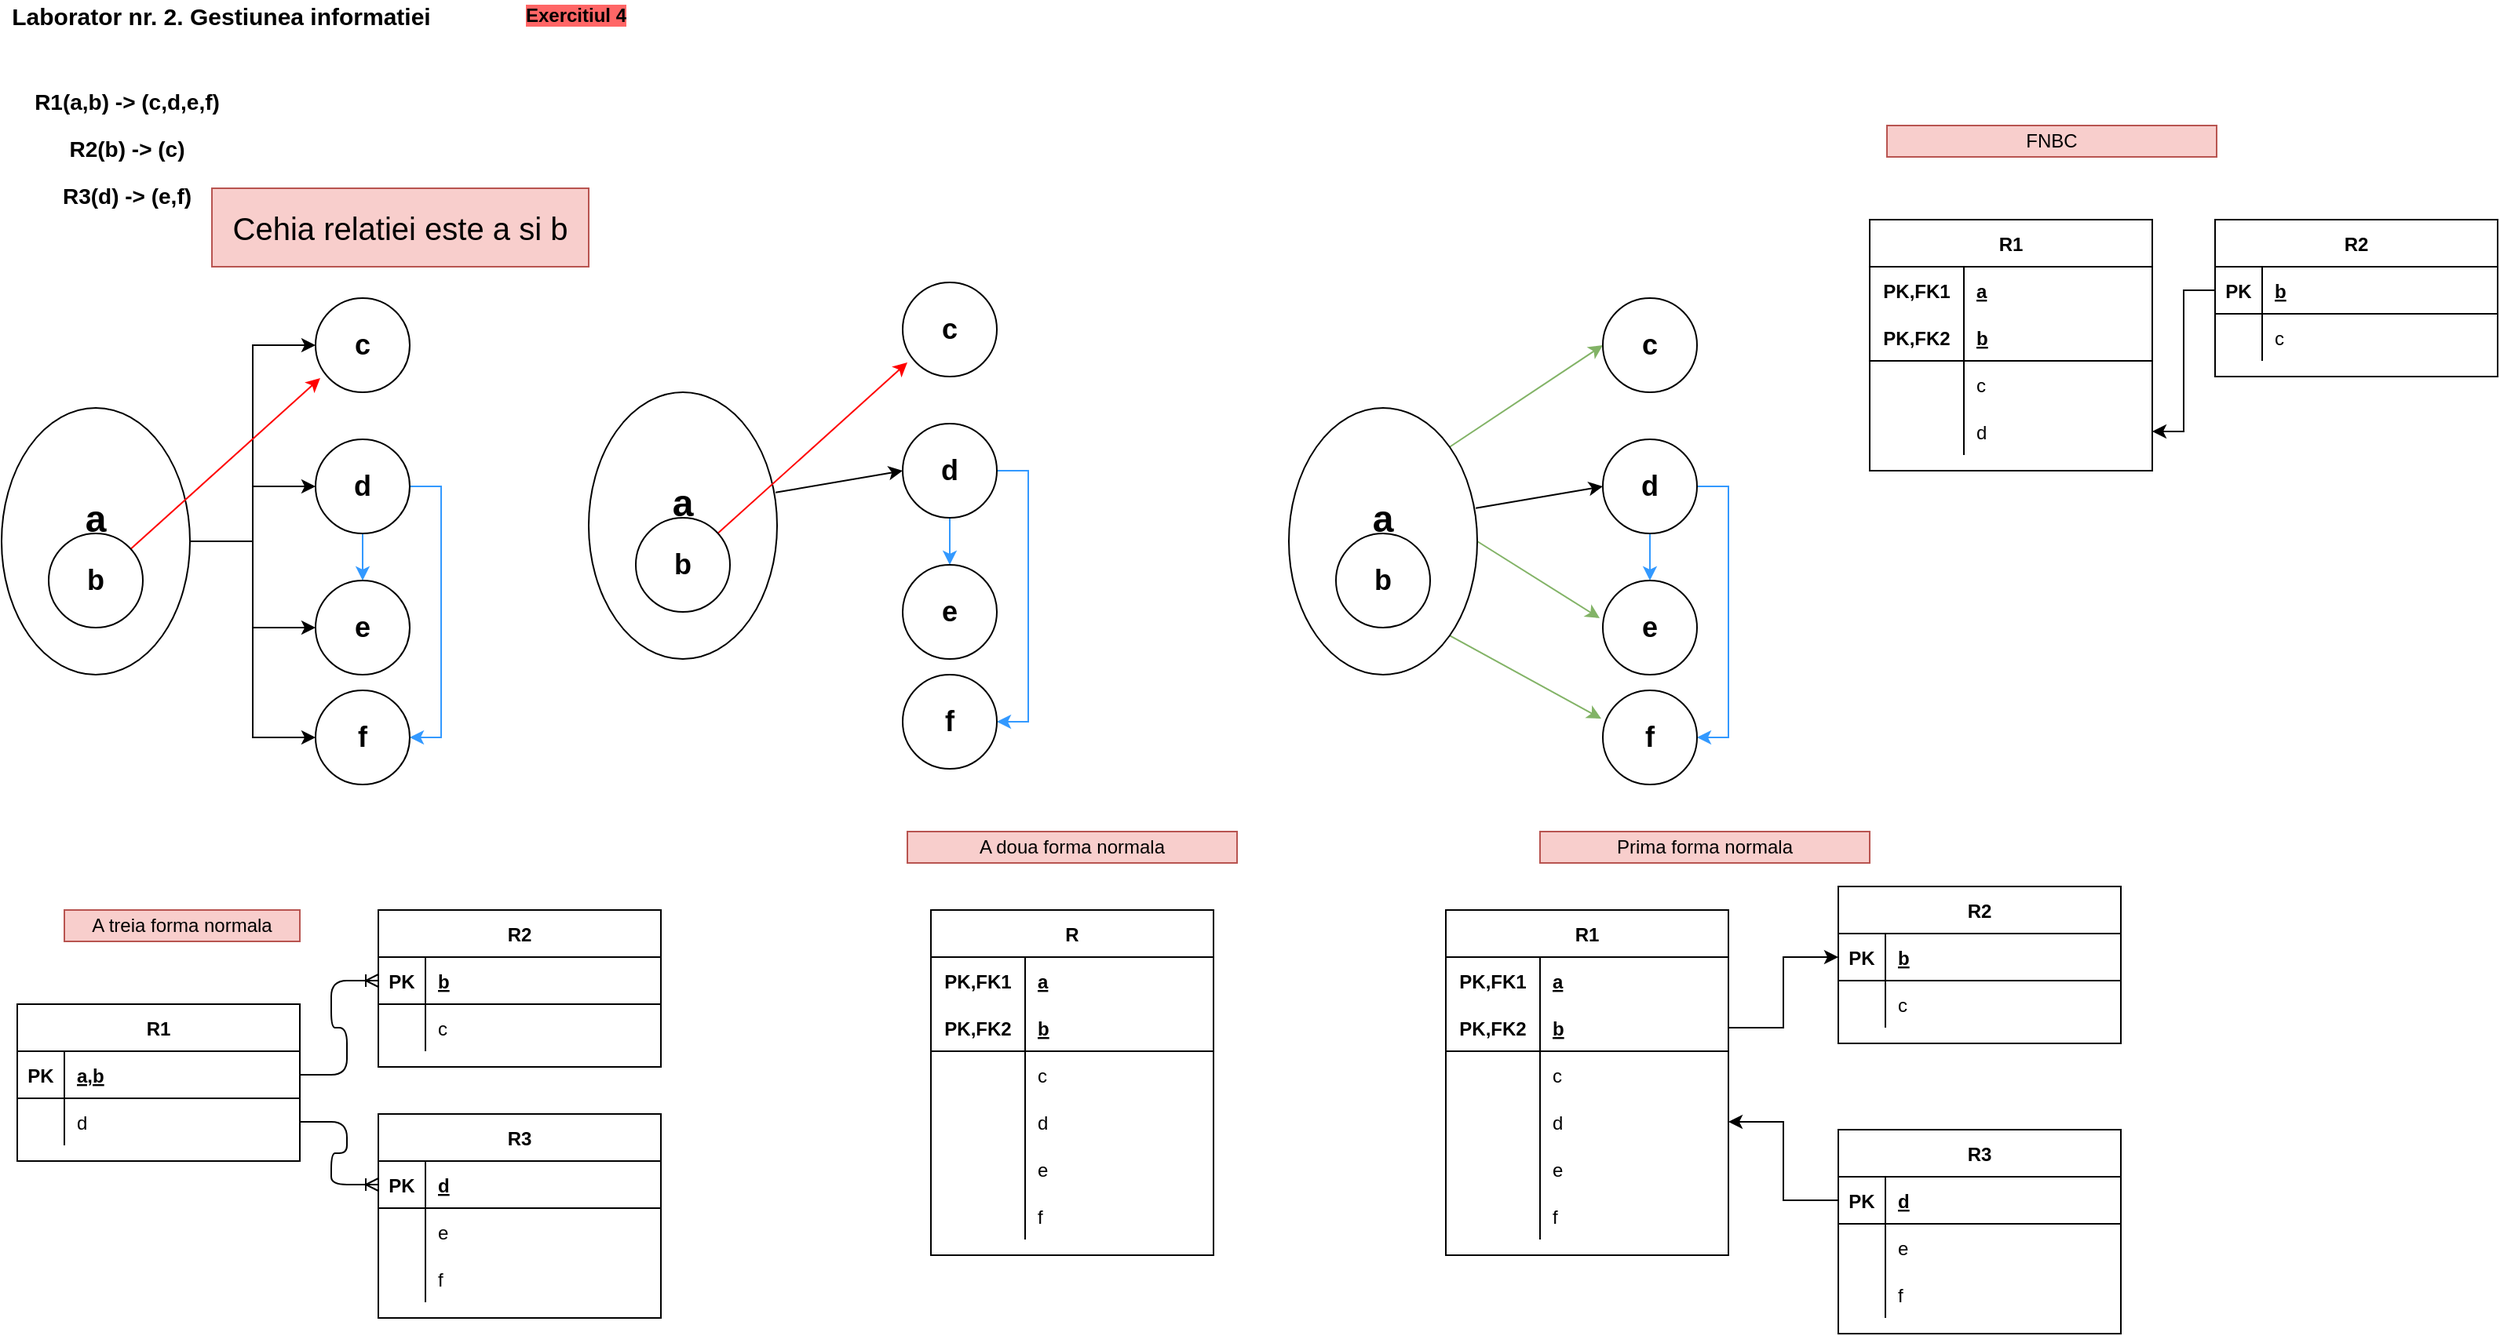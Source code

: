 <mxfile version="14.5.10" type="google"><diagram id="-HkQHrEyQy331Z8yuNZa" name="Page-1"><mxGraphModel dx="1700" dy="1003" grid="1" gridSize="10" guides="1" tooltips="1" connect="1" arrows="1" fold="1" page="1" pageScale="1" pageWidth="827" pageHeight="1169" math="0" shadow="0"><root><mxCell id="0"/><mxCell id="1" parent="0"/><mxCell id="qB3c7Pqvqas1CjPh7hQI-1" style="edgeStyle=orthogonalEdgeStyle;rounded=0;orthogonalLoop=1;jettySize=auto;html=1;exitX=1;exitY=0.5;exitDx=0;exitDy=0;entryX=0;entryY=0.5;entryDx=0;entryDy=0;" edge="1" parent="1" source="VGrqOOPklXEz_Cvd547D-1" target="VGrqOOPklXEz_Cvd547D-2"><mxGeometry relative="1" as="geometry"/></mxCell><mxCell id="qB3c7Pqvqas1CjPh7hQI-2" style="edgeStyle=orthogonalEdgeStyle;rounded=0;orthogonalLoop=1;jettySize=auto;html=1;exitX=1;exitY=0.5;exitDx=0;exitDy=0;entryX=0;entryY=0.5;entryDx=0;entryDy=0;" edge="1" parent="1" source="VGrqOOPklXEz_Cvd547D-1" target="VGrqOOPklXEz_Cvd547D-3"><mxGeometry relative="1" as="geometry"/></mxCell><mxCell id="qB3c7Pqvqas1CjPh7hQI-3" style="edgeStyle=orthogonalEdgeStyle;rounded=0;orthogonalLoop=1;jettySize=auto;html=1;exitX=1;exitY=0.5;exitDx=0;exitDy=0;entryX=0;entryY=0.5;entryDx=0;entryDy=0;" edge="1" parent="1" source="VGrqOOPklXEz_Cvd547D-1" target="VGrqOOPklXEz_Cvd547D-4"><mxGeometry relative="1" as="geometry"/></mxCell><mxCell id="qB3c7Pqvqas1CjPh7hQI-4" style="edgeStyle=orthogonalEdgeStyle;rounded=0;orthogonalLoop=1;jettySize=auto;html=1;exitX=1;exitY=0.5;exitDx=0;exitDy=0;entryX=0;entryY=0.5;entryDx=0;entryDy=0;" edge="1" parent="1" source="VGrqOOPklXEz_Cvd547D-1" target="VGrqOOPklXEz_Cvd547D-5"><mxGeometry relative="1" as="geometry"/></mxCell><mxCell id="VGrqOOPklXEz_Cvd547D-1" value="&lt;b&gt;&lt;font style=&quot;font-size: 24px&quot;&gt;a&lt;br&gt;b&lt;/font&gt;&lt;/b&gt;" style="ellipse;whiteSpace=wrap;html=1;" parent="1" vertex="1"><mxGeometry x="40" y="280" width="120" height="170" as="geometry"/></mxCell><mxCell id="VGrqOOPklXEz_Cvd547D-2" value="&lt;b&gt;&lt;font style=&quot;font-size: 18px&quot;&gt;c&lt;/font&gt;&lt;/b&gt;" style="ellipse;whiteSpace=wrap;html=1;" parent="1" vertex="1"><mxGeometry x="240" y="210" width="60" height="60" as="geometry"/></mxCell><mxCell id="VGrqOOPklXEz_Cvd547D-13" style="edgeStyle=orthogonalEdgeStyle;rounded=0;orthogonalLoop=1;jettySize=auto;html=1;strokeColor=#3399FF;" parent="1" source="VGrqOOPklXEz_Cvd547D-3" target="VGrqOOPklXEz_Cvd547D-4" edge="1"><mxGeometry relative="1" as="geometry"/></mxCell><mxCell id="VGrqOOPklXEz_Cvd547D-14" style="edgeStyle=orthogonalEdgeStyle;rounded=0;orthogonalLoop=1;jettySize=auto;html=1;entryX=1;entryY=0.5;entryDx=0;entryDy=0;strokeColor=#3399FF;" parent="1" source="VGrqOOPklXEz_Cvd547D-3" target="VGrqOOPklXEz_Cvd547D-5" edge="1"><mxGeometry relative="1" as="geometry"><mxPoint x="340" y="500" as="targetPoint"/><Array as="points"><mxPoint x="320" y="330"/><mxPoint x="320" y="490"/></Array></mxGeometry></mxCell><mxCell id="VGrqOOPklXEz_Cvd547D-3" value="&lt;b&gt;&lt;font style=&quot;font-size: 18px&quot;&gt;d&lt;/font&gt;&lt;/b&gt;" style="ellipse;whiteSpace=wrap;html=1;" parent="1" vertex="1"><mxGeometry x="240" y="300" width="60" height="60" as="geometry"/></mxCell><mxCell id="VGrqOOPklXEz_Cvd547D-4" value="&lt;b&gt;&lt;font style=&quot;font-size: 18px&quot;&gt;e&lt;/font&gt;&lt;/b&gt;" style="ellipse;whiteSpace=wrap;html=1;" parent="1" vertex="1"><mxGeometry x="240" y="390" width="60" height="60" as="geometry"/></mxCell><mxCell id="VGrqOOPklXEz_Cvd547D-5" value="&lt;b&gt;&lt;font style=&quot;font-size: 18px&quot;&gt;f&lt;/font&gt;&lt;/b&gt;" style="ellipse;whiteSpace=wrap;html=1;" parent="1" vertex="1"><mxGeometry x="240" y="460" width="60" height="60" as="geometry"/></mxCell><mxCell id="VGrqOOPklXEz_Cvd547D-12" style="edgeStyle=none;rounded=0;orthogonalLoop=1;jettySize=auto;html=1;entryX=0.05;entryY=0.85;entryDx=0;entryDy=0;entryPerimeter=0;strokeColor=#FF0000;" parent="1" source="VGrqOOPklXEz_Cvd547D-11" target="VGrqOOPklXEz_Cvd547D-2" edge="1"><mxGeometry relative="1" as="geometry"/></mxCell><mxCell id="VGrqOOPklXEz_Cvd547D-11" value="&lt;b&gt;&lt;font style=&quot;font-size: 18px&quot;&gt;b&lt;/font&gt;&lt;/b&gt;" style="ellipse;whiteSpace=wrap;html=1;" parent="1" vertex="1"><mxGeometry x="70" y="360" width="60" height="60" as="geometry"/></mxCell><mxCell id="VGrqOOPklXEz_Cvd547D-15" value="&lt;b&gt;&lt;font style=&quot;font-size: 14px&quot;&gt;R1(a,b) -&amp;gt; (c,d,e,f)&lt;/font&gt;&lt;/b&gt;" style="text;html=1;strokeColor=none;fillColor=none;align=center;verticalAlign=middle;whiteSpace=wrap;rounded=0;" parent="1" vertex="1"><mxGeometry x="40" y="70" width="160" height="30" as="geometry"/></mxCell><mxCell id="VGrqOOPklXEz_Cvd547D-16" value="&lt;b&gt;&lt;font style=&quot;font-size: 14px&quot;&gt;R2(b) -&amp;gt; (c)&lt;/font&gt;&lt;/b&gt;" style="text;html=1;strokeColor=none;fillColor=none;align=center;verticalAlign=middle;whiteSpace=wrap;rounded=0;" parent="1" vertex="1"><mxGeometry x="40" y="100" width="160" height="30" as="geometry"/></mxCell><mxCell id="VGrqOOPklXEz_Cvd547D-17" value="&lt;b&gt;&lt;font style=&quot;font-size: 14px&quot;&gt;R3(d) -&amp;gt; (e,f)&lt;/font&gt;&lt;/b&gt;" style="text;html=1;strokeColor=none;fillColor=none;align=center;verticalAlign=middle;whiteSpace=wrap;rounded=0;" parent="1" vertex="1"><mxGeometry x="40" y="130" width="160" height="30" as="geometry"/></mxCell><mxCell id="VGrqOOPklXEz_Cvd547D-18" value="R1" style="shape=table;startSize=30;container=1;collapsible=1;childLayout=tableLayout;fixedRows=1;rowLines=0;fontStyle=1;align=center;resizeLast=1;" parent="1" vertex="1"><mxGeometry x="50" y="660" width="180" height="100" as="geometry"/></mxCell><mxCell id="VGrqOOPklXEz_Cvd547D-19" value="" style="shape=partialRectangle;collapsible=0;dropTarget=0;pointerEvents=0;fillColor=none;top=0;left=0;bottom=1;right=0;points=[[0,0.5],[1,0.5]];portConstraint=eastwest;" parent="VGrqOOPklXEz_Cvd547D-18" vertex="1"><mxGeometry y="30" width="180" height="30" as="geometry"/></mxCell><mxCell id="VGrqOOPklXEz_Cvd547D-20" value="PK" style="shape=partialRectangle;connectable=0;fillColor=none;top=0;left=0;bottom=0;right=0;fontStyle=1;overflow=hidden;" parent="VGrqOOPklXEz_Cvd547D-19" vertex="1"><mxGeometry width="30" height="30" as="geometry"/></mxCell><mxCell id="VGrqOOPklXEz_Cvd547D-21" value="a,b" style="shape=partialRectangle;connectable=0;fillColor=none;top=0;left=0;bottom=0;right=0;align=left;spacingLeft=6;fontStyle=5;overflow=hidden;" parent="VGrqOOPklXEz_Cvd547D-19" vertex="1"><mxGeometry x="30" width="150" height="30" as="geometry"/></mxCell><mxCell id="VGrqOOPklXEz_Cvd547D-22" value="" style="shape=partialRectangle;collapsible=0;dropTarget=0;pointerEvents=0;fillColor=none;top=0;left=0;bottom=0;right=0;points=[[0,0.5],[1,0.5]];portConstraint=eastwest;" parent="VGrqOOPklXEz_Cvd547D-18" vertex="1"><mxGeometry y="60" width="180" height="30" as="geometry"/></mxCell><mxCell id="VGrqOOPklXEz_Cvd547D-23" value="" style="shape=partialRectangle;connectable=0;fillColor=none;top=0;left=0;bottom=0;right=0;editable=1;overflow=hidden;" parent="VGrqOOPklXEz_Cvd547D-22" vertex="1"><mxGeometry width="30" height="30" as="geometry"/></mxCell><mxCell id="VGrqOOPklXEz_Cvd547D-24" value="d" style="shape=partialRectangle;connectable=0;fillColor=none;top=0;left=0;bottom=0;right=0;align=left;spacingLeft=6;overflow=hidden;" parent="VGrqOOPklXEz_Cvd547D-22" vertex="1"><mxGeometry x="30" width="150" height="30" as="geometry"/></mxCell><mxCell id="VGrqOOPklXEz_Cvd547D-31" value="R2" style="shape=table;startSize=30;container=1;collapsible=1;childLayout=tableLayout;fixedRows=1;rowLines=0;fontStyle=1;align=center;resizeLast=1;" parent="1" vertex="1"><mxGeometry x="280" y="600" width="180" height="100" as="geometry"/></mxCell><mxCell id="VGrqOOPklXEz_Cvd547D-32" value="" style="shape=partialRectangle;collapsible=0;dropTarget=0;pointerEvents=0;fillColor=none;top=0;left=0;bottom=1;right=0;points=[[0,0.5],[1,0.5]];portConstraint=eastwest;" parent="VGrqOOPklXEz_Cvd547D-31" vertex="1"><mxGeometry y="30" width="180" height="30" as="geometry"/></mxCell><mxCell id="VGrqOOPklXEz_Cvd547D-33" value="PK" style="shape=partialRectangle;connectable=0;fillColor=none;top=0;left=0;bottom=0;right=0;fontStyle=1;overflow=hidden;" parent="VGrqOOPklXEz_Cvd547D-32" vertex="1"><mxGeometry width="30" height="30" as="geometry"/></mxCell><mxCell id="VGrqOOPklXEz_Cvd547D-34" value="b" style="shape=partialRectangle;connectable=0;fillColor=none;top=0;left=0;bottom=0;right=0;align=left;spacingLeft=6;fontStyle=5;overflow=hidden;" parent="VGrqOOPklXEz_Cvd547D-32" vertex="1"><mxGeometry x="30" width="150" height="30" as="geometry"/></mxCell><mxCell id="VGrqOOPklXEz_Cvd547D-35" value="" style="shape=partialRectangle;collapsible=0;dropTarget=0;pointerEvents=0;fillColor=none;top=0;left=0;bottom=0;right=0;points=[[0,0.5],[1,0.5]];portConstraint=eastwest;" parent="VGrqOOPklXEz_Cvd547D-31" vertex="1"><mxGeometry y="60" width="180" height="30" as="geometry"/></mxCell><mxCell id="VGrqOOPklXEz_Cvd547D-36" value="" style="shape=partialRectangle;connectable=0;fillColor=none;top=0;left=0;bottom=0;right=0;editable=1;overflow=hidden;" parent="VGrqOOPklXEz_Cvd547D-35" vertex="1"><mxGeometry width="30" height="30" as="geometry"/></mxCell><mxCell id="VGrqOOPklXEz_Cvd547D-37" value="c" style="shape=partialRectangle;connectable=0;fillColor=none;top=0;left=0;bottom=0;right=0;align=left;spacingLeft=6;overflow=hidden;" parent="VGrqOOPklXEz_Cvd547D-35" vertex="1"><mxGeometry x="30" width="150" height="30" as="geometry"/></mxCell><mxCell id="VGrqOOPklXEz_Cvd547D-44" value="R3" style="shape=table;startSize=30;container=1;collapsible=1;childLayout=tableLayout;fixedRows=1;rowLines=0;fontStyle=1;align=center;resizeLast=1;" parent="1" vertex="1"><mxGeometry x="280" y="730" width="180" height="130" as="geometry"/></mxCell><mxCell id="VGrqOOPklXEz_Cvd547D-45" value="" style="shape=partialRectangle;collapsible=0;dropTarget=0;pointerEvents=0;fillColor=none;top=0;left=0;bottom=1;right=0;points=[[0,0.5],[1,0.5]];portConstraint=eastwest;" parent="VGrqOOPklXEz_Cvd547D-44" vertex="1"><mxGeometry y="30" width="180" height="30" as="geometry"/></mxCell><mxCell id="VGrqOOPklXEz_Cvd547D-46" value="PK" style="shape=partialRectangle;connectable=0;fillColor=none;top=0;left=0;bottom=0;right=0;fontStyle=1;overflow=hidden;" parent="VGrqOOPklXEz_Cvd547D-45" vertex="1"><mxGeometry width="30" height="30" as="geometry"/></mxCell><mxCell id="VGrqOOPklXEz_Cvd547D-47" value="d" style="shape=partialRectangle;connectable=0;fillColor=none;top=0;left=0;bottom=0;right=0;align=left;spacingLeft=6;fontStyle=5;overflow=hidden;" parent="VGrqOOPklXEz_Cvd547D-45" vertex="1"><mxGeometry x="30" width="150" height="30" as="geometry"/></mxCell><mxCell id="VGrqOOPklXEz_Cvd547D-48" value="" style="shape=partialRectangle;collapsible=0;dropTarget=0;pointerEvents=0;fillColor=none;top=0;left=0;bottom=0;right=0;points=[[0,0.5],[1,0.5]];portConstraint=eastwest;" parent="VGrqOOPklXEz_Cvd547D-44" vertex="1"><mxGeometry y="60" width="180" height="30" as="geometry"/></mxCell><mxCell id="VGrqOOPklXEz_Cvd547D-49" value="" style="shape=partialRectangle;connectable=0;fillColor=none;top=0;left=0;bottom=0;right=0;editable=1;overflow=hidden;" parent="VGrqOOPklXEz_Cvd547D-48" vertex="1"><mxGeometry width="30" height="30" as="geometry"/></mxCell><mxCell id="VGrqOOPklXEz_Cvd547D-50" value="e" style="shape=partialRectangle;connectable=0;fillColor=none;top=0;left=0;bottom=0;right=0;align=left;spacingLeft=6;overflow=hidden;" parent="VGrqOOPklXEz_Cvd547D-48" vertex="1"><mxGeometry x="30" width="150" height="30" as="geometry"/></mxCell><mxCell id="VGrqOOPklXEz_Cvd547D-51" value="" style="shape=partialRectangle;collapsible=0;dropTarget=0;pointerEvents=0;fillColor=none;top=0;left=0;bottom=0;right=0;points=[[0,0.5],[1,0.5]];portConstraint=eastwest;" parent="VGrqOOPklXEz_Cvd547D-44" vertex="1"><mxGeometry y="90" width="180" height="30" as="geometry"/></mxCell><mxCell id="VGrqOOPklXEz_Cvd547D-52" value="" style="shape=partialRectangle;connectable=0;fillColor=none;top=0;left=0;bottom=0;right=0;editable=1;overflow=hidden;" parent="VGrqOOPklXEz_Cvd547D-51" vertex="1"><mxGeometry width="30" height="30" as="geometry"/></mxCell><mxCell id="VGrqOOPklXEz_Cvd547D-53" value="f" style="shape=partialRectangle;connectable=0;fillColor=none;top=0;left=0;bottom=0;right=0;align=left;spacingLeft=6;overflow=hidden;" parent="VGrqOOPklXEz_Cvd547D-51" vertex="1"><mxGeometry x="30" width="150" height="30" as="geometry"/></mxCell><mxCell id="D6Wx7_nkLw-m9yU1eDVW-2" value="&lt;b&gt;&lt;font style=&quot;font-size: 24px&quot;&gt;a&lt;br&gt;b&lt;/font&gt;&lt;/b&gt;" style="ellipse;whiteSpace=wrap;html=1;" parent="1" vertex="1"><mxGeometry x="414" y="270" width="120" height="170" as="geometry"/></mxCell><mxCell id="D6Wx7_nkLw-m9yU1eDVW-3" value="&lt;b&gt;&lt;font style=&quot;font-size: 18px&quot;&gt;c&lt;/font&gt;&lt;/b&gt;" style="ellipse;whiteSpace=wrap;html=1;" parent="1" vertex="1"><mxGeometry x="614" y="200" width="60" height="60" as="geometry"/></mxCell><mxCell id="D6Wx7_nkLw-m9yU1eDVW-4" style="edgeStyle=orthogonalEdgeStyle;rounded=0;orthogonalLoop=1;jettySize=auto;html=1;strokeColor=#3399FF;" parent="1" source="D6Wx7_nkLw-m9yU1eDVW-6" target="D6Wx7_nkLw-m9yU1eDVW-7" edge="1"><mxGeometry relative="1" as="geometry"/></mxCell><mxCell id="D6Wx7_nkLw-m9yU1eDVW-5" style="edgeStyle=orthogonalEdgeStyle;rounded=0;orthogonalLoop=1;jettySize=auto;html=1;entryX=1;entryY=0.5;entryDx=0;entryDy=0;strokeColor=#3399FF;" parent="1" source="D6Wx7_nkLw-m9yU1eDVW-6" target="D6Wx7_nkLw-m9yU1eDVW-8" edge="1"><mxGeometry relative="1" as="geometry"><mxPoint x="714" y="490" as="targetPoint"/><Array as="points"><mxPoint x="694" y="320"/><mxPoint x="694" y="480"/></Array></mxGeometry></mxCell><mxCell id="D6Wx7_nkLw-m9yU1eDVW-6" value="&lt;b&gt;&lt;font style=&quot;font-size: 18px&quot;&gt;d&lt;/font&gt;&lt;/b&gt;" style="ellipse;whiteSpace=wrap;html=1;" parent="1" vertex="1"><mxGeometry x="614" y="290" width="60" height="60" as="geometry"/></mxCell><mxCell id="D6Wx7_nkLw-m9yU1eDVW-7" value="&lt;b&gt;&lt;font style=&quot;font-size: 18px&quot;&gt;e&lt;/font&gt;&lt;/b&gt;" style="ellipse;whiteSpace=wrap;html=1;" parent="1" vertex="1"><mxGeometry x="614" y="380" width="60" height="60" as="geometry"/></mxCell><mxCell id="D6Wx7_nkLw-m9yU1eDVW-8" value="&lt;b&gt;&lt;font style=&quot;font-size: 18px&quot;&gt;f&lt;/font&gt;&lt;/b&gt;" style="ellipse;whiteSpace=wrap;html=1;" parent="1" vertex="1"><mxGeometry x="614" y="450" width="60" height="60" as="geometry"/></mxCell><mxCell id="D6Wx7_nkLw-m9yU1eDVW-9" style="rounded=0;orthogonalLoop=1;jettySize=auto;html=1;entryX=0;entryY=0.5;entryDx=0;entryDy=0;exitX=0.992;exitY=0.376;exitDx=0;exitDy=0;exitPerimeter=0;" parent="1" source="D6Wx7_nkLw-m9yU1eDVW-2" target="D6Wx7_nkLw-m9yU1eDVW-6" edge="1"><mxGeometry relative="1" as="geometry"><mxPoint x="533.997" y="365.23" as="sourcePoint"/><mxPoint x="620.97" y="300" as="targetPoint"/></mxGeometry></mxCell><mxCell id="D6Wx7_nkLw-m9yU1eDVW-12" style="edgeStyle=none;rounded=0;orthogonalLoop=1;jettySize=auto;html=1;entryX=0.05;entryY=0.85;entryDx=0;entryDy=0;entryPerimeter=0;strokeColor=#FF0000;" parent="1" source="D6Wx7_nkLw-m9yU1eDVW-13" target="D6Wx7_nkLw-m9yU1eDVW-3" edge="1"><mxGeometry relative="1" as="geometry"/></mxCell><mxCell id="D6Wx7_nkLw-m9yU1eDVW-13" value="&lt;b&gt;&lt;font style=&quot;font-size: 18px&quot;&gt;b&lt;/font&gt;&lt;/b&gt;" style="ellipse;whiteSpace=wrap;html=1;" parent="1" vertex="1"><mxGeometry x="444" y="350" width="60" height="60" as="geometry"/></mxCell><mxCell id="D6Wx7_nkLw-m9yU1eDVW-17" value="" style="edgeStyle=entityRelationEdgeStyle;fontSize=12;html=1;endArrow=ERoneToMany;exitX=1;exitY=0.5;exitDx=0;exitDy=0;entryX=0;entryY=0.5;entryDx=0;entryDy=0;" parent="1" source="VGrqOOPklXEz_Cvd547D-19" target="VGrqOOPklXEz_Cvd547D-32" edge="1"><mxGeometry width="100" height="100" relative="1" as="geometry"><mxPoint x="360" y="410" as="sourcePoint"/><mxPoint x="460" y="310" as="targetPoint"/></mxGeometry></mxCell><mxCell id="D6Wx7_nkLw-m9yU1eDVW-18" value="" style="edgeStyle=entityRelationEdgeStyle;fontSize=12;html=1;endArrow=ERoneToMany;exitX=1;exitY=0.5;exitDx=0;exitDy=0;entryX=0;entryY=0.5;entryDx=0;entryDy=0;" parent="1" source="VGrqOOPklXEz_Cvd547D-22" target="VGrqOOPklXEz_Cvd547D-45" edge="1"><mxGeometry width="100" height="100" relative="1" as="geometry"><mxPoint x="360" y="410" as="sourcePoint"/><mxPoint x="460" y="310" as="targetPoint"/></mxGeometry></mxCell><mxCell id="D6Wx7_nkLw-m9yU1eDVW-29" style="rounded=0;orthogonalLoop=1;jettySize=auto;html=1;exitX=1;exitY=0;exitDx=0;exitDy=0;entryX=0;entryY=0.5;entryDx=0;entryDy=0;fillColor=#d5e8d4;strokeColor=#82b366;" parent="1" source="D6Wx7_nkLw-m9yU1eDVW-19" target="D6Wx7_nkLw-m9yU1eDVW-20" edge="1"><mxGeometry relative="1" as="geometry"/></mxCell><mxCell id="D6Wx7_nkLw-m9yU1eDVW-30" style="edgeStyle=none;rounded=0;orthogonalLoop=1;jettySize=auto;html=1;exitX=1;exitY=0.5;exitDx=0;exitDy=0;entryX=-0.033;entryY=0.4;entryDx=0;entryDy=0;entryPerimeter=0;fillColor=#d5e8d4;strokeColor=#82b366;" parent="1" source="D6Wx7_nkLw-m9yU1eDVW-19" target="D6Wx7_nkLw-m9yU1eDVW-24" edge="1"><mxGeometry relative="1" as="geometry"/></mxCell><mxCell id="D6Wx7_nkLw-m9yU1eDVW-31" style="edgeStyle=none;rounded=0;orthogonalLoop=1;jettySize=auto;html=1;exitX=1;exitY=1;exitDx=0;exitDy=0;entryX=-0.017;entryY=0.3;entryDx=0;entryDy=0;entryPerimeter=0;fillColor=#d5e8d4;strokeColor=#82b366;" parent="1" source="D6Wx7_nkLw-m9yU1eDVW-19" target="D6Wx7_nkLw-m9yU1eDVW-25" edge="1"><mxGeometry relative="1" as="geometry"/></mxCell><mxCell id="D6Wx7_nkLw-m9yU1eDVW-19" value="&lt;b&gt;&lt;font style=&quot;font-size: 24px&quot;&gt;a&lt;br&gt;b&lt;/font&gt;&lt;/b&gt;" style="ellipse;whiteSpace=wrap;html=1;" parent="1" vertex="1"><mxGeometry x="860" y="280" width="120" height="170" as="geometry"/></mxCell><mxCell id="D6Wx7_nkLw-m9yU1eDVW-20" value="&lt;b&gt;&lt;font style=&quot;font-size: 18px&quot;&gt;c&lt;/font&gt;&lt;/b&gt;" style="ellipse;whiteSpace=wrap;html=1;" parent="1" vertex="1"><mxGeometry x="1060" y="210" width="60" height="60" as="geometry"/></mxCell><mxCell id="D6Wx7_nkLw-m9yU1eDVW-21" style="edgeStyle=orthogonalEdgeStyle;rounded=0;orthogonalLoop=1;jettySize=auto;html=1;strokeColor=#3399FF;" parent="1" source="D6Wx7_nkLw-m9yU1eDVW-23" target="D6Wx7_nkLw-m9yU1eDVW-24" edge="1"><mxGeometry relative="1" as="geometry"/></mxCell><mxCell id="D6Wx7_nkLw-m9yU1eDVW-22" style="edgeStyle=orthogonalEdgeStyle;rounded=0;orthogonalLoop=1;jettySize=auto;html=1;entryX=1;entryY=0.5;entryDx=0;entryDy=0;strokeColor=#3399FF;" parent="1" source="D6Wx7_nkLw-m9yU1eDVW-23" target="D6Wx7_nkLw-m9yU1eDVW-25" edge="1"><mxGeometry relative="1" as="geometry"><mxPoint x="1160" y="500" as="targetPoint"/><Array as="points"><mxPoint x="1140" y="330"/><mxPoint x="1140" y="490"/></Array></mxGeometry></mxCell><mxCell id="D6Wx7_nkLw-m9yU1eDVW-23" value="&lt;b&gt;&lt;font style=&quot;font-size: 18px&quot;&gt;d&lt;/font&gt;&lt;/b&gt;" style="ellipse;whiteSpace=wrap;html=1;" parent="1" vertex="1"><mxGeometry x="1060" y="300" width="60" height="60" as="geometry"/></mxCell><mxCell id="D6Wx7_nkLw-m9yU1eDVW-24" value="&lt;b&gt;&lt;font style=&quot;font-size: 18px&quot;&gt;e&lt;/font&gt;&lt;/b&gt;" style="ellipse;whiteSpace=wrap;html=1;" parent="1" vertex="1"><mxGeometry x="1060" y="390" width="60" height="60" as="geometry"/></mxCell><mxCell id="D6Wx7_nkLw-m9yU1eDVW-25" value="&lt;b&gt;&lt;font style=&quot;font-size: 18px&quot;&gt;f&lt;/font&gt;&lt;/b&gt;" style="ellipse;whiteSpace=wrap;html=1;" parent="1" vertex="1"><mxGeometry x="1060" y="460" width="60" height="60" as="geometry"/></mxCell><mxCell id="D6Wx7_nkLw-m9yU1eDVW-26" style="rounded=0;orthogonalLoop=1;jettySize=auto;html=1;entryX=0;entryY=0.5;entryDx=0;entryDy=0;exitX=0.992;exitY=0.376;exitDx=0;exitDy=0;exitPerimeter=0;" parent="1" source="D6Wx7_nkLw-m9yU1eDVW-19" target="D6Wx7_nkLw-m9yU1eDVW-23" edge="1"><mxGeometry relative="1" as="geometry"><mxPoint x="979.997" y="375.23" as="sourcePoint"/><mxPoint x="1066.97" y="310" as="targetPoint"/></mxGeometry></mxCell><mxCell id="D6Wx7_nkLw-m9yU1eDVW-28" value="&lt;b&gt;&lt;font style=&quot;font-size: 18px&quot;&gt;b&lt;/font&gt;&lt;/b&gt;" style="ellipse;whiteSpace=wrap;html=1;" parent="1" vertex="1"><mxGeometry x="890" y="360" width="60" height="60" as="geometry"/></mxCell><mxCell id="D6Wx7_nkLw-m9yU1eDVW-32" value="R" style="shape=table;startSize=30;container=1;collapsible=1;childLayout=tableLayout;fixedRows=1;rowLines=0;fontStyle=1;align=center;resizeLast=1;" parent="1" vertex="1"><mxGeometry x="632" y="600" width="180" height="220" as="geometry"/></mxCell><mxCell id="D6Wx7_nkLw-m9yU1eDVW-33" value="" style="shape=partialRectangle;collapsible=0;dropTarget=0;pointerEvents=0;fillColor=none;top=0;left=0;bottom=0;right=0;points=[[0,0.5],[1,0.5]];portConstraint=eastwest;" parent="D6Wx7_nkLw-m9yU1eDVW-32" vertex="1"><mxGeometry y="30" width="180" height="30" as="geometry"/></mxCell><mxCell id="D6Wx7_nkLw-m9yU1eDVW-34" value="PK,FK1" style="shape=partialRectangle;connectable=0;fillColor=none;top=0;left=0;bottom=0;right=0;fontStyle=1;overflow=hidden;" parent="D6Wx7_nkLw-m9yU1eDVW-33" vertex="1"><mxGeometry width="60" height="30" as="geometry"/></mxCell><mxCell id="D6Wx7_nkLw-m9yU1eDVW-35" value="a" style="shape=partialRectangle;connectable=0;fillColor=none;top=0;left=0;bottom=0;right=0;align=left;spacingLeft=6;fontStyle=5;overflow=hidden;" parent="D6Wx7_nkLw-m9yU1eDVW-33" vertex="1"><mxGeometry x="60" width="120" height="30" as="geometry"/></mxCell><mxCell id="D6Wx7_nkLw-m9yU1eDVW-36" value="" style="shape=partialRectangle;collapsible=0;dropTarget=0;pointerEvents=0;fillColor=none;top=0;left=0;bottom=1;right=0;points=[[0,0.5],[1,0.5]];portConstraint=eastwest;" parent="D6Wx7_nkLw-m9yU1eDVW-32" vertex="1"><mxGeometry y="60" width="180" height="30" as="geometry"/></mxCell><mxCell id="D6Wx7_nkLw-m9yU1eDVW-37" value="PK,FK2" style="shape=partialRectangle;connectable=0;fillColor=none;top=0;left=0;bottom=0;right=0;fontStyle=1;overflow=hidden;" parent="D6Wx7_nkLw-m9yU1eDVW-36" vertex="1"><mxGeometry width="60" height="30" as="geometry"/></mxCell><mxCell id="D6Wx7_nkLw-m9yU1eDVW-38" value="b" style="shape=partialRectangle;connectable=0;fillColor=none;top=0;left=0;bottom=0;right=0;align=left;spacingLeft=6;fontStyle=5;overflow=hidden;" parent="D6Wx7_nkLw-m9yU1eDVW-36" vertex="1"><mxGeometry x="60" width="120" height="30" as="geometry"/></mxCell><mxCell id="D6Wx7_nkLw-m9yU1eDVW-39" value="" style="shape=partialRectangle;collapsible=0;dropTarget=0;pointerEvents=0;fillColor=none;top=0;left=0;bottom=0;right=0;points=[[0,0.5],[1,0.5]];portConstraint=eastwest;" parent="D6Wx7_nkLw-m9yU1eDVW-32" vertex="1"><mxGeometry y="90" width="180" height="30" as="geometry"/></mxCell><mxCell id="D6Wx7_nkLw-m9yU1eDVW-40" value="" style="shape=partialRectangle;connectable=0;fillColor=none;top=0;left=0;bottom=0;right=0;editable=1;overflow=hidden;" parent="D6Wx7_nkLw-m9yU1eDVW-39" vertex="1"><mxGeometry width="60" height="30" as="geometry"/></mxCell><mxCell id="D6Wx7_nkLw-m9yU1eDVW-41" value="c" style="shape=partialRectangle;connectable=0;fillColor=none;top=0;left=0;bottom=0;right=0;align=left;spacingLeft=6;overflow=hidden;" parent="D6Wx7_nkLw-m9yU1eDVW-39" vertex="1"><mxGeometry x="60" width="120" height="30" as="geometry"/></mxCell><mxCell id="D6Wx7_nkLw-m9yU1eDVW-42" value="" style="shape=partialRectangle;collapsible=0;dropTarget=0;pointerEvents=0;fillColor=none;top=0;left=0;bottom=0;right=0;points=[[0,0.5],[1,0.5]];portConstraint=eastwest;" parent="D6Wx7_nkLw-m9yU1eDVW-32" vertex="1"><mxGeometry y="120" width="180" height="30" as="geometry"/></mxCell><mxCell id="D6Wx7_nkLw-m9yU1eDVW-43" value="" style="shape=partialRectangle;connectable=0;fillColor=none;top=0;left=0;bottom=0;right=0;editable=1;overflow=hidden;" parent="D6Wx7_nkLw-m9yU1eDVW-42" vertex="1"><mxGeometry width="60" height="30" as="geometry"/></mxCell><mxCell id="D6Wx7_nkLw-m9yU1eDVW-44" value="d" style="shape=partialRectangle;connectable=0;fillColor=none;top=0;left=0;bottom=0;right=0;align=left;spacingLeft=6;overflow=hidden;" parent="D6Wx7_nkLw-m9yU1eDVW-42" vertex="1"><mxGeometry x="60" width="120" height="30" as="geometry"/></mxCell><mxCell id="D6Wx7_nkLw-m9yU1eDVW-45" value="" style="shape=partialRectangle;collapsible=0;dropTarget=0;pointerEvents=0;fillColor=none;top=0;left=0;bottom=0;right=0;points=[[0,0.5],[1,0.5]];portConstraint=eastwest;" parent="D6Wx7_nkLw-m9yU1eDVW-32" vertex="1"><mxGeometry y="150" width="180" height="30" as="geometry"/></mxCell><mxCell id="D6Wx7_nkLw-m9yU1eDVW-46" value="" style="shape=partialRectangle;connectable=0;fillColor=none;top=0;left=0;bottom=0;right=0;editable=1;overflow=hidden;" parent="D6Wx7_nkLw-m9yU1eDVW-45" vertex="1"><mxGeometry width="60" height="30" as="geometry"/></mxCell><mxCell id="D6Wx7_nkLw-m9yU1eDVW-47" value="e" style="shape=partialRectangle;connectable=0;fillColor=none;top=0;left=0;bottom=0;right=0;align=left;spacingLeft=6;overflow=hidden;" parent="D6Wx7_nkLw-m9yU1eDVW-45" vertex="1"><mxGeometry x="60" width="120" height="30" as="geometry"/></mxCell><mxCell id="D6Wx7_nkLw-m9yU1eDVW-48" value="" style="shape=partialRectangle;collapsible=0;dropTarget=0;pointerEvents=0;fillColor=none;top=0;left=0;bottom=0;right=0;points=[[0,0.5],[1,0.5]];portConstraint=eastwest;" parent="D6Wx7_nkLw-m9yU1eDVW-32" vertex="1"><mxGeometry y="180" width="180" height="30" as="geometry"/></mxCell><mxCell id="D6Wx7_nkLw-m9yU1eDVW-49" value="" style="shape=partialRectangle;connectable=0;fillColor=none;top=0;left=0;bottom=0;right=0;editable=1;overflow=hidden;" parent="D6Wx7_nkLw-m9yU1eDVW-48" vertex="1"><mxGeometry width="60" height="30" as="geometry"/></mxCell><mxCell id="D6Wx7_nkLw-m9yU1eDVW-50" value="f" style="shape=partialRectangle;connectable=0;fillColor=none;top=0;left=0;bottom=0;right=0;align=left;spacingLeft=6;overflow=hidden;" parent="D6Wx7_nkLw-m9yU1eDVW-48" vertex="1"><mxGeometry x="60" width="120" height="30" as="geometry"/></mxCell><mxCell id="n1wDNtOBWBp5ipbqr2qG-1" value="&lt;b&gt;&lt;font style=&quot;font-size: 15px&quot;&gt;Laborator nr. 2. Gestiunea informatiei&lt;/font&gt;&lt;/b&gt;" style="text;html=1;strokeColor=none;fillColor=none;align=center;verticalAlign=middle;whiteSpace=wrap;rounded=0;" parent="1" vertex="1"><mxGeometry x="40" y="20" width="280" height="20" as="geometry"/></mxCell><mxCell id="n1wDNtOBWBp5ipbqr2qG-2" value="&lt;b style=&quot;background-color: rgb(255 , 102 , 102)&quot;&gt;Exercitiul 4&lt;/b&gt;" style="text;html=1;strokeColor=none;fillColor=none;align=center;verticalAlign=middle;whiteSpace=wrap;rounded=0;" parent="1" vertex="1"><mxGeometry x="366" y="20" width="80" height="20" as="geometry"/></mxCell><mxCell id="n1wDNtOBWBp5ipbqr2qG-3" value="A treia forma normala" style="text;html=1;strokeColor=#b85450;fillColor=#f8cecc;align=center;verticalAlign=middle;whiteSpace=wrap;rounded=0;" parent="1" vertex="1"><mxGeometry x="80" y="600" width="150" height="20" as="geometry"/></mxCell><mxCell id="n1wDNtOBWBp5ipbqr2qG-4" value="A doua forma normala" style="text;html=1;strokeColor=#b85450;fillColor=#f8cecc;align=center;verticalAlign=middle;whiteSpace=wrap;rounded=0;" parent="1" vertex="1"><mxGeometry x="617" y="550" width="210" height="20" as="geometry"/></mxCell><mxCell id="qB3c7Pqvqas1CjPh7hQI-5" value="&lt;font style=&quot;font-size: 20px&quot;&gt;Cehia relatiei este a si b&lt;/font&gt;" style="text;html=1;strokeColor=#b85450;fillColor=#f8cecc;align=center;verticalAlign=middle;whiteSpace=wrap;rounded=0;" vertex="1" parent="1"><mxGeometry x="174" y="140" width="240" height="50" as="geometry"/></mxCell><mxCell id="qB3c7Pqvqas1CjPh7hQI-6" value="R1" style="shape=table;startSize=30;container=1;collapsible=1;childLayout=tableLayout;fixedRows=1;rowLines=0;fontStyle=1;align=center;resizeLast=1;" vertex="1" parent="1"><mxGeometry x="960" y="600" width="180" height="220" as="geometry"/></mxCell><mxCell id="qB3c7Pqvqas1CjPh7hQI-7" value="" style="shape=partialRectangle;collapsible=0;dropTarget=0;pointerEvents=0;fillColor=none;top=0;left=0;bottom=0;right=0;points=[[0,0.5],[1,0.5]];portConstraint=eastwest;" vertex="1" parent="qB3c7Pqvqas1CjPh7hQI-6"><mxGeometry y="30" width="180" height="30" as="geometry"/></mxCell><mxCell id="qB3c7Pqvqas1CjPh7hQI-8" value="PK,FK1" style="shape=partialRectangle;connectable=0;fillColor=none;top=0;left=0;bottom=0;right=0;fontStyle=1;overflow=hidden;" vertex="1" parent="qB3c7Pqvqas1CjPh7hQI-7"><mxGeometry width="60" height="30" as="geometry"/></mxCell><mxCell id="qB3c7Pqvqas1CjPh7hQI-9" value="a" style="shape=partialRectangle;connectable=0;fillColor=none;top=0;left=0;bottom=0;right=0;align=left;spacingLeft=6;fontStyle=5;overflow=hidden;" vertex="1" parent="qB3c7Pqvqas1CjPh7hQI-7"><mxGeometry x="60" width="120" height="30" as="geometry"/></mxCell><mxCell id="qB3c7Pqvqas1CjPh7hQI-10" value="" style="shape=partialRectangle;collapsible=0;dropTarget=0;pointerEvents=0;fillColor=none;top=0;left=0;bottom=1;right=0;points=[[0,0.5],[1,0.5]];portConstraint=eastwest;" vertex="1" parent="qB3c7Pqvqas1CjPh7hQI-6"><mxGeometry y="60" width="180" height="30" as="geometry"/></mxCell><mxCell id="qB3c7Pqvqas1CjPh7hQI-11" value="PK,FK2" style="shape=partialRectangle;connectable=0;fillColor=none;top=0;left=0;bottom=0;right=0;fontStyle=1;overflow=hidden;" vertex="1" parent="qB3c7Pqvqas1CjPh7hQI-10"><mxGeometry width="60" height="30" as="geometry"/></mxCell><mxCell id="qB3c7Pqvqas1CjPh7hQI-12" value="b" style="shape=partialRectangle;connectable=0;fillColor=none;top=0;left=0;bottom=0;right=0;align=left;spacingLeft=6;fontStyle=5;overflow=hidden;" vertex="1" parent="qB3c7Pqvqas1CjPh7hQI-10"><mxGeometry x="60" width="120" height="30" as="geometry"/></mxCell><mxCell id="qB3c7Pqvqas1CjPh7hQI-13" value="" style="shape=partialRectangle;collapsible=0;dropTarget=0;pointerEvents=0;fillColor=none;top=0;left=0;bottom=0;right=0;points=[[0,0.5],[1,0.5]];portConstraint=eastwest;" vertex="1" parent="qB3c7Pqvqas1CjPh7hQI-6"><mxGeometry y="90" width="180" height="30" as="geometry"/></mxCell><mxCell id="qB3c7Pqvqas1CjPh7hQI-14" value="" style="shape=partialRectangle;connectable=0;fillColor=none;top=0;left=0;bottom=0;right=0;editable=1;overflow=hidden;" vertex="1" parent="qB3c7Pqvqas1CjPh7hQI-13"><mxGeometry width="60" height="30" as="geometry"/></mxCell><mxCell id="qB3c7Pqvqas1CjPh7hQI-15" value="c" style="shape=partialRectangle;connectable=0;fillColor=none;top=0;left=0;bottom=0;right=0;align=left;spacingLeft=6;overflow=hidden;" vertex="1" parent="qB3c7Pqvqas1CjPh7hQI-13"><mxGeometry x="60" width="120" height="30" as="geometry"/></mxCell><mxCell id="qB3c7Pqvqas1CjPh7hQI-16" value="" style="shape=partialRectangle;collapsible=0;dropTarget=0;pointerEvents=0;fillColor=none;top=0;left=0;bottom=0;right=0;points=[[0,0.5],[1,0.5]];portConstraint=eastwest;" vertex="1" parent="qB3c7Pqvqas1CjPh7hQI-6"><mxGeometry y="120" width="180" height="30" as="geometry"/></mxCell><mxCell id="qB3c7Pqvqas1CjPh7hQI-17" value="" style="shape=partialRectangle;connectable=0;fillColor=none;top=0;left=0;bottom=0;right=0;editable=1;overflow=hidden;" vertex="1" parent="qB3c7Pqvqas1CjPh7hQI-16"><mxGeometry width="60" height="30" as="geometry"/></mxCell><mxCell id="qB3c7Pqvqas1CjPh7hQI-18" value="d" style="shape=partialRectangle;connectable=0;fillColor=none;top=0;left=0;bottom=0;right=0;align=left;spacingLeft=6;overflow=hidden;" vertex="1" parent="qB3c7Pqvqas1CjPh7hQI-16"><mxGeometry x="60" width="120" height="30" as="geometry"/></mxCell><mxCell id="qB3c7Pqvqas1CjPh7hQI-19" value="" style="shape=partialRectangle;collapsible=0;dropTarget=0;pointerEvents=0;fillColor=none;top=0;left=0;bottom=0;right=0;points=[[0,0.5],[1,0.5]];portConstraint=eastwest;" vertex="1" parent="qB3c7Pqvqas1CjPh7hQI-6"><mxGeometry y="150" width="180" height="30" as="geometry"/></mxCell><mxCell id="qB3c7Pqvqas1CjPh7hQI-20" value="" style="shape=partialRectangle;connectable=0;fillColor=none;top=0;left=0;bottom=0;right=0;editable=1;overflow=hidden;" vertex="1" parent="qB3c7Pqvqas1CjPh7hQI-19"><mxGeometry width="60" height="30" as="geometry"/></mxCell><mxCell id="qB3c7Pqvqas1CjPh7hQI-21" value="e" style="shape=partialRectangle;connectable=0;fillColor=none;top=0;left=0;bottom=0;right=0;align=left;spacingLeft=6;overflow=hidden;" vertex="1" parent="qB3c7Pqvqas1CjPh7hQI-19"><mxGeometry x="60" width="120" height="30" as="geometry"/></mxCell><mxCell id="qB3c7Pqvqas1CjPh7hQI-22" value="" style="shape=partialRectangle;collapsible=0;dropTarget=0;pointerEvents=0;fillColor=none;top=0;left=0;bottom=0;right=0;points=[[0,0.5],[1,0.5]];portConstraint=eastwest;" vertex="1" parent="qB3c7Pqvqas1CjPh7hQI-6"><mxGeometry y="180" width="180" height="30" as="geometry"/></mxCell><mxCell id="qB3c7Pqvqas1CjPh7hQI-23" value="" style="shape=partialRectangle;connectable=0;fillColor=none;top=0;left=0;bottom=0;right=0;editable=1;overflow=hidden;" vertex="1" parent="qB3c7Pqvqas1CjPh7hQI-22"><mxGeometry width="60" height="30" as="geometry"/></mxCell><mxCell id="qB3c7Pqvqas1CjPh7hQI-24" value="f" style="shape=partialRectangle;connectable=0;fillColor=none;top=0;left=0;bottom=0;right=0;align=left;spacingLeft=6;overflow=hidden;" vertex="1" parent="qB3c7Pqvqas1CjPh7hQI-22"><mxGeometry x="60" width="120" height="30" as="geometry"/></mxCell><mxCell id="qB3c7Pqvqas1CjPh7hQI-25" value="R2" style="shape=table;startSize=30;container=1;collapsible=1;childLayout=tableLayout;fixedRows=1;rowLines=0;fontStyle=1;align=center;resizeLast=1;" vertex="1" parent="1"><mxGeometry x="1210" y="585" width="180" height="100" as="geometry"/></mxCell><mxCell id="qB3c7Pqvqas1CjPh7hQI-26" value="" style="shape=partialRectangle;collapsible=0;dropTarget=0;pointerEvents=0;fillColor=none;top=0;left=0;bottom=1;right=0;points=[[0,0.5],[1,0.5]];portConstraint=eastwest;" vertex="1" parent="qB3c7Pqvqas1CjPh7hQI-25"><mxGeometry y="30" width="180" height="30" as="geometry"/></mxCell><mxCell id="qB3c7Pqvqas1CjPh7hQI-27" value="PK" style="shape=partialRectangle;connectable=0;fillColor=none;top=0;left=0;bottom=0;right=0;fontStyle=1;overflow=hidden;" vertex="1" parent="qB3c7Pqvqas1CjPh7hQI-26"><mxGeometry width="30" height="30" as="geometry"/></mxCell><mxCell id="qB3c7Pqvqas1CjPh7hQI-28" value="b" style="shape=partialRectangle;connectable=0;fillColor=none;top=0;left=0;bottom=0;right=0;align=left;spacingLeft=6;fontStyle=5;overflow=hidden;" vertex="1" parent="qB3c7Pqvqas1CjPh7hQI-26"><mxGeometry x="30" width="150" height="30" as="geometry"/></mxCell><mxCell id="qB3c7Pqvqas1CjPh7hQI-29" value="" style="shape=partialRectangle;collapsible=0;dropTarget=0;pointerEvents=0;fillColor=none;top=0;left=0;bottom=0;right=0;points=[[0,0.5],[1,0.5]];portConstraint=eastwest;" vertex="1" parent="qB3c7Pqvqas1CjPh7hQI-25"><mxGeometry y="60" width="180" height="30" as="geometry"/></mxCell><mxCell id="qB3c7Pqvqas1CjPh7hQI-30" value="" style="shape=partialRectangle;connectable=0;fillColor=none;top=0;left=0;bottom=0;right=0;editable=1;overflow=hidden;" vertex="1" parent="qB3c7Pqvqas1CjPh7hQI-29"><mxGeometry width="30" height="30" as="geometry"/></mxCell><mxCell id="qB3c7Pqvqas1CjPh7hQI-31" value="c" style="shape=partialRectangle;connectable=0;fillColor=none;top=0;left=0;bottom=0;right=0;align=left;spacingLeft=6;overflow=hidden;" vertex="1" parent="qB3c7Pqvqas1CjPh7hQI-29"><mxGeometry x="30" width="150" height="30" as="geometry"/></mxCell><mxCell id="qB3c7Pqvqas1CjPh7hQI-32" value="R3" style="shape=table;startSize=30;container=1;collapsible=1;childLayout=tableLayout;fixedRows=1;rowLines=0;fontStyle=1;align=center;resizeLast=1;" vertex="1" parent="1"><mxGeometry x="1210" y="740" width="180" height="130" as="geometry"/></mxCell><mxCell id="qB3c7Pqvqas1CjPh7hQI-33" value="" style="shape=partialRectangle;collapsible=0;dropTarget=0;pointerEvents=0;fillColor=none;top=0;left=0;bottom=1;right=0;points=[[0,0.5],[1,0.5]];portConstraint=eastwest;" vertex="1" parent="qB3c7Pqvqas1CjPh7hQI-32"><mxGeometry y="30" width="180" height="30" as="geometry"/></mxCell><mxCell id="qB3c7Pqvqas1CjPh7hQI-34" value="PK" style="shape=partialRectangle;connectable=0;fillColor=none;top=0;left=0;bottom=0;right=0;fontStyle=1;overflow=hidden;" vertex="1" parent="qB3c7Pqvqas1CjPh7hQI-33"><mxGeometry width="30" height="30" as="geometry"/></mxCell><mxCell id="qB3c7Pqvqas1CjPh7hQI-35" value="d" style="shape=partialRectangle;connectable=0;fillColor=none;top=0;left=0;bottom=0;right=0;align=left;spacingLeft=6;fontStyle=5;overflow=hidden;" vertex="1" parent="qB3c7Pqvqas1CjPh7hQI-33"><mxGeometry x="30" width="150" height="30" as="geometry"/></mxCell><mxCell id="qB3c7Pqvqas1CjPh7hQI-36" value="" style="shape=partialRectangle;collapsible=0;dropTarget=0;pointerEvents=0;fillColor=none;top=0;left=0;bottom=0;right=0;points=[[0,0.5],[1,0.5]];portConstraint=eastwest;" vertex="1" parent="qB3c7Pqvqas1CjPh7hQI-32"><mxGeometry y="60" width="180" height="30" as="geometry"/></mxCell><mxCell id="qB3c7Pqvqas1CjPh7hQI-37" value="" style="shape=partialRectangle;connectable=0;fillColor=none;top=0;left=0;bottom=0;right=0;editable=1;overflow=hidden;" vertex="1" parent="qB3c7Pqvqas1CjPh7hQI-36"><mxGeometry width="30" height="30" as="geometry"/></mxCell><mxCell id="qB3c7Pqvqas1CjPh7hQI-38" value="e" style="shape=partialRectangle;connectable=0;fillColor=none;top=0;left=0;bottom=0;right=0;align=left;spacingLeft=6;overflow=hidden;" vertex="1" parent="qB3c7Pqvqas1CjPh7hQI-36"><mxGeometry x="30" width="150" height="30" as="geometry"/></mxCell><mxCell id="qB3c7Pqvqas1CjPh7hQI-39" value="" style="shape=partialRectangle;collapsible=0;dropTarget=0;pointerEvents=0;fillColor=none;top=0;left=0;bottom=0;right=0;points=[[0,0.5],[1,0.5]];portConstraint=eastwest;" vertex="1" parent="qB3c7Pqvqas1CjPh7hQI-32"><mxGeometry y="90" width="180" height="30" as="geometry"/></mxCell><mxCell id="qB3c7Pqvqas1CjPh7hQI-40" value="" style="shape=partialRectangle;connectable=0;fillColor=none;top=0;left=0;bottom=0;right=0;editable=1;overflow=hidden;" vertex="1" parent="qB3c7Pqvqas1CjPh7hQI-39"><mxGeometry width="30" height="30" as="geometry"/></mxCell><mxCell id="qB3c7Pqvqas1CjPh7hQI-41" value="f" style="shape=partialRectangle;connectable=0;fillColor=none;top=0;left=0;bottom=0;right=0;align=left;spacingLeft=6;overflow=hidden;" vertex="1" parent="qB3c7Pqvqas1CjPh7hQI-39"><mxGeometry x="30" width="150" height="30" as="geometry"/></mxCell><mxCell id="qB3c7Pqvqas1CjPh7hQI-42" value="Prima forma normala" style="text;html=1;strokeColor=#b85450;fillColor=#f8cecc;align=center;verticalAlign=middle;whiteSpace=wrap;rounded=0;" vertex="1" parent="1"><mxGeometry x="1020" y="550" width="210" height="20" as="geometry"/></mxCell><mxCell id="qB3c7Pqvqas1CjPh7hQI-44" value="R1" style="shape=table;startSize=30;container=1;collapsible=1;childLayout=tableLayout;fixedRows=1;rowLines=0;fontStyle=1;align=center;resizeLast=1;" vertex="1" parent="1"><mxGeometry x="1230" y="160" width="180" height="160" as="geometry"/></mxCell><mxCell id="qB3c7Pqvqas1CjPh7hQI-45" value="" style="shape=partialRectangle;collapsible=0;dropTarget=0;pointerEvents=0;fillColor=none;top=0;left=0;bottom=0;right=0;points=[[0,0.5],[1,0.5]];portConstraint=eastwest;" vertex="1" parent="qB3c7Pqvqas1CjPh7hQI-44"><mxGeometry y="30" width="180" height="30" as="geometry"/></mxCell><mxCell id="qB3c7Pqvqas1CjPh7hQI-46" value="PK,FK1" style="shape=partialRectangle;connectable=0;fillColor=none;top=0;left=0;bottom=0;right=0;fontStyle=1;overflow=hidden;" vertex="1" parent="qB3c7Pqvqas1CjPh7hQI-45"><mxGeometry width="60" height="30" as="geometry"/></mxCell><mxCell id="qB3c7Pqvqas1CjPh7hQI-47" value="a" style="shape=partialRectangle;connectable=0;fillColor=none;top=0;left=0;bottom=0;right=0;align=left;spacingLeft=6;fontStyle=5;overflow=hidden;" vertex="1" parent="qB3c7Pqvqas1CjPh7hQI-45"><mxGeometry x="60" width="120" height="30" as="geometry"/></mxCell><mxCell id="qB3c7Pqvqas1CjPh7hQI-48" value="" style="shape=partialRectangle;collapsible=0;dropTarget=0;pointerEvents=0;fillColor=none;top=0;left=0;bottom=1;right=0;points=[[0,0.5],[1,0.5]];portConstraint=eastwest;" vertex="1" parent="qB3c7Pqvqas1CjPh7hQI-44"><mxGeometry y="60" width="180" height="30" as="geometry"/></mxCell><mxCell id="qB3c7Pqvqas1CjPh7hQI-49" value="PK,FK2" style="shape=partialRectangle;connectable=0;fillColor=none;top=0;left=0;bottom=0;right=0;fontStyle=1;overflow=hidden;" vertex="1" parent="qB3c7Pqvqas1CjPh7hQI-48"><mxGeometry width="60" height="30" as="geometry"/></mxCell><mxCell id="qB3c7Pqvqas1CjPh7hQI-50" value="b" style="shape=partialRectangle;connectable=0;fillColor=none;top=0;left=0;bottom=0;right=0;align=left;spacingLeft=6;fontStyle=5;overflow=hidden;" vertex="1" parent="qB3c7Pqvqas1CjPh7hQI-48"><mxGeometry x="60" width="120" height="30" as="geometry"/></mxCell><mxCell id="qB3c7Pqvqas1CjPh7hQI-51" value="" style="shape=partialRectangle;collapsible=0;dropTarget=0;pointerEvents=0;fillColor=none;top=0;left=0;bottom=0;right=0;points=[[0,0.5],[1,0.5]];portConstraint=eastwest;" vertex="1" parent="qB3c7Pqvqas1CjPh7hQI-44"><mxGeometry y="90" width="180" height="30" as="geometry"/></mxCell><mxCell id="qB3c7Pqvqas1CjPh7hQI-52" value="" style="shape=partialRectangle;connectable=0;fillColor=none;top=0;left=0;bottom=0;right=0;editable=1;overflow=hidden;" vertex="1" parent="qB3c7Pqvqas1CjPh7hQI-51"><mxGeometry width="60" height="30" as="geometry"/></mxCell><mxCell id="qB3c7Pqvqas1CjPh7hQI-53" value="c" style="shape=partialRectangle;connectable=0;fillColor=none;top=0;left=0;bottom=0;right=0;align=left;spacingLeft=6;overflow=hidden;" vertex="1" parent="qB3c7Pqvqas1CjPh7hQI-51"><mxGeometry x="60" width="120" height="30" as="geometry"/></mxCell><mxCell id="qB3c7Pqvqas1CjPh7hQI-54" value="" style="shape=partialRectangle;collapsible=0;dropTarget=0;pointerEvents=0;fillColor=none;top=0;left=0;bottom=0;right=0;points=[[0,0.5],[1,0.5]];portConstraint=eastwest;" vertex="1" parent="qB3c7Pqvqas1CjPh7hQI-44"><mxGeometry y="120" width="180" height="30" as="geometry"/></mxCell><mxCell id="qB3c7Pqvqas1CjPh7hQI-55" value="" style="shape=partialRectangle;connectable=0;fillColor=none;top=0;left=0;bottom=0;right=0;editable=1;overflow=hidden;" vertex="1" parent="qB3c7Pqvqas1CjPh7hQI-54"><mxGeometry width="60" height="30" as="geometry"/></mxCell><mxCell id="qB3c7Pqvqas1CjPh7hQI-56" value="d" style="shape=partialRectangle;connectable=0;fillColor=none;top=0;left=0;bottom=0;right=0;align=left;spacingLeft=6;overflow=hidden;" vertex="1" parent="qB3c7Pqvqas1CjPh7hQI-54"><mxGeometry x="60" width="120" height="30" as="geometry"/></mxCell><mxCell id="qB3c7Pqvqas1CjPh7hQI-63" value="R2" style="shape=table;startSize=30;container=1;collapsible=1;childLayout=tableLayout;fixedRows=1;rowLines=0;fontStyle=1;align=center;resizeLast=1;" vertex="1" parent="1"><mxGeometry x="1450" y="160" width="180" height="100" as="geometry"/></mxCell><mxCell id="qB3c7Pqvqas1CjPh7hQI-64" value="" style="shape=partialRectangle;collapsible=0;dropTarget=0;pointerEvents=0;fillColor=none;top=0;left=0;bottom=1;right=0;points=[[0,0.5],[1,0.5]];portConstraint=eastwest;" vertex="1" parent="qB3c7Pqvqas1CjPh7hQI-63"><mxGeometry y="30" width="180" height="30" as="geometry"/></mxCell><mxCell id="qB3c7Pqvqas1CjPh7hQI-65" value="PK" style="shape=partialRectangle;connectable=0;fillColor=none;top=0;left=0;bottom=0;right=0;fontStyle=1;overflow=hidden;" vertex="1" parent="qB3c7Pqvqas1CjPh7hQI-64"><mxGeometry width="30" height="30" as="geometry"/></mxCell><mxCell id="qB3c7Pqvqas1CjPh7hQI-66" value="b" style="shape=partialRectangle;connectable=0;fillColor=none;top=0;left=0;bottom=0;right=0;align=left;spacingLeft=6;fontStyle=5;overflow=hidden;" vertex="1" parent="qB3c7Pqvqas1CjPh7hQI-64"><mxGeometry x="30" width="150" height="30" as="geometry"/></mxCell><mxCell id="qB3c7Pqvqas1CjPh7hQI-67" value="" style="shape=partialRectangle;collapsible=0;dropTarget=0;pointerEvents=0;fillColor=none;top=0;left=0;bottom=0;right=0;points=[[0,0.5],[1,0.5]];portConstraint=eastwest;" vertex="1" parent="qB3c7Pqvqas1CjPh7hQI-63"><mxGeometry y="60" width="180" height="30" as="geometry"/></mxCell><mxCell id="qB3c7Pqvqas1CjPh7hQI-68" value="" style="shape=partialRectangle;connectable=0;fillColor=none;top=0;left=0;bottom=0;right=0;editable=1;overflow=hidden;" vertex="1" parent="qB3c7Pqvqas1CjPh7hQI-67"><mxGeometry width="30" height="30" as="geometry"/></mxCell><mxCell id="qB3c7Pqvqas1CjPh7hQI-69" value="c" style="shape=partialRectangle;connectable=0;fillColor=none;top=0;left=0;bottom=0;right=0;align=left;spacingLeft=6;overflow=hidden;" vertex="1" parent="qB3c7Pqvqas1CjPh7hQI-67"><mxGeometry x="30" width="150" height="30" as="geometry"/></mxCell><mxCell id="qB3c7Pqvqas1CjPh7hQI-70" style="edgeStyle=orthogonalEdgeStyle;rounded=0;orthogonalLoop=1;jettySize=auto;html=1;exitX=1;exitY=0.5;exitDx=0;exitDy=0;entryX=0;entryY=0.5;entryDx=0;entryDy=0;" edge="1" parent="1" source="qB3c7Pqvqas1CjPh7hQI-10" target="qB3c7Pqvqas1CjPh7hQI-26"><mxGeometry relative="1" as="geometry"/></mxCell><mxCell id="qB3c7Pqvqas1CjPh7hQI-71" style="edgeStyle=orthogonalEdgeStyle;rounded=0;orthogonalLoop=1;jettySize=auto;html=1;exitX=0;exitY=0.5;exitDx=0;exitDy=0;entryX=1;entryY=0.5;entryDx=0;entryDy=0;" edge="1" parent="1" source="qB3c7Pqvqas1CjPh7hQI-33" target="qB3c7Pqvqas1CjPh7hQI-16"><mxGeometry relative="1" as="geometry"/></mxCell><mxCell id="qB3c7Pqvqas1CjPh7hQI-72" value="FNBC" style="text;html=1;strokeColor=#b85450;fillColor=#f8cecc;align=center;verticalAlign=middle;whiteSpace=wrap;rounded=0;" vertex="1" parent="1"><mxGeometry x="1241" y="100" width="210" height="20" as="geometry"/></mxCell><mxCell id="qB3c7Pqvqas1CjPh7hQI-74" style="edgeStyle=orthogonalEdgeStyle;rounded=0;orthogonalLoop=1;jettySize=auto;html=1;exitX=0;exitY=0.5;exitDx=0;exitDy=0;entryX=1;entryY=0.5;entryDx=0;entryDy=0;strokeColor=#000000;" edge="1" parent="1" source="qB3c7Pqvqas1CjPh7hQI-64" target="qB3c7Pqvqas1CjPh7hQI-54"><mxGeometry relative="1" as="geometry"/></mxCell></root></mxGraphModel></diagram></mxfile>